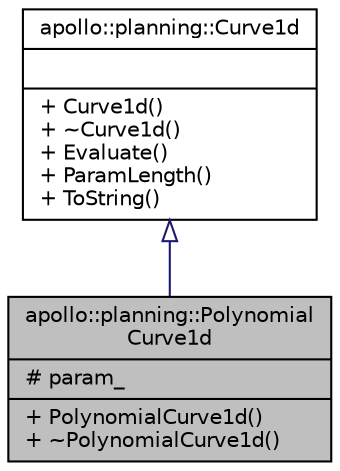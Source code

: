 digraph "apollo::planning::PolynomialCurve1d"
{
  edge [fontname="Helvetica",fontsize="10",labelfontname="Helvetica",labelfontsize="10"];
  node [fontname="Helvetica",fontsize="10",shape=record];
  Node1 [label="{apollo::planning::Polynomial\lCurve1d\n|# param_\l|+ PolynomialCurve1d()\l+ ~PolynomialCurve1d()\l}",height=0.2,width=0.4,color="black", fillcolor="grey75", style="filled" fontcolor="black"];
  Node2 -> Node1 [dir="back",color="midnightblue",fontsize="10",style="solid",arrowtail="onormal",fontname="Helvetica"];
  Node2 [label="{apollo::planning::Curve1d\n||+ Curve1d()\l+ ~Curve1d()\l+ Evaluate()\l+ ParamLength()\l+ ToString()\l}",height=0.2,width=0.4,color="black", fillcolor="white", style="filled",URL="$classapollo_1_1planning_1_1Curve1d.html"];
}
